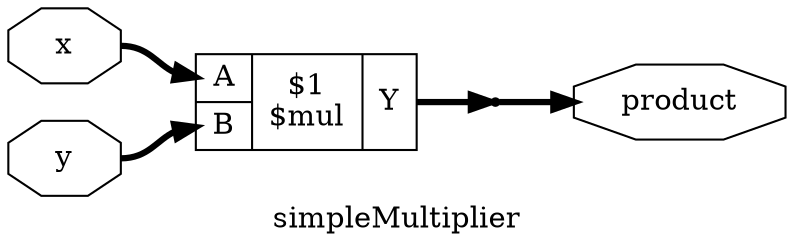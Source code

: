 digraph "simpleMultiplier" {
label="simpleMultiplier";
rankdir="LR";
remincross=true;
n2 [ shape=octagon, label="product", color="black", fontcolor="black"];
n3 [ shape=octagon, label="y", color="black", fontcolor="black"];
n4 [ shape=octagon, label="x", color="black", fontcolor="black"];
c8 [ shape=record, label="{{<p5> A|<p6> B}|$1\n$mul|{<p7> Y}}",  ];
x0 [shape=point, ];
c8:p7:e -> x0:w [color="black", fontcolor="black", style="setlinewidth(3)", label=""];
x0:e -> n2:w [color="black", fontcolor="black", style="setlinewidth(3)", label=""];
n3:e -> c8:p6:w [color="black", fontcolor="black", style="setlinewidth(3)", label=""];
n4:e -> c8:p5:w [color="black", fontcolor="black", style="setlinewidth(3)", label=""];
}
